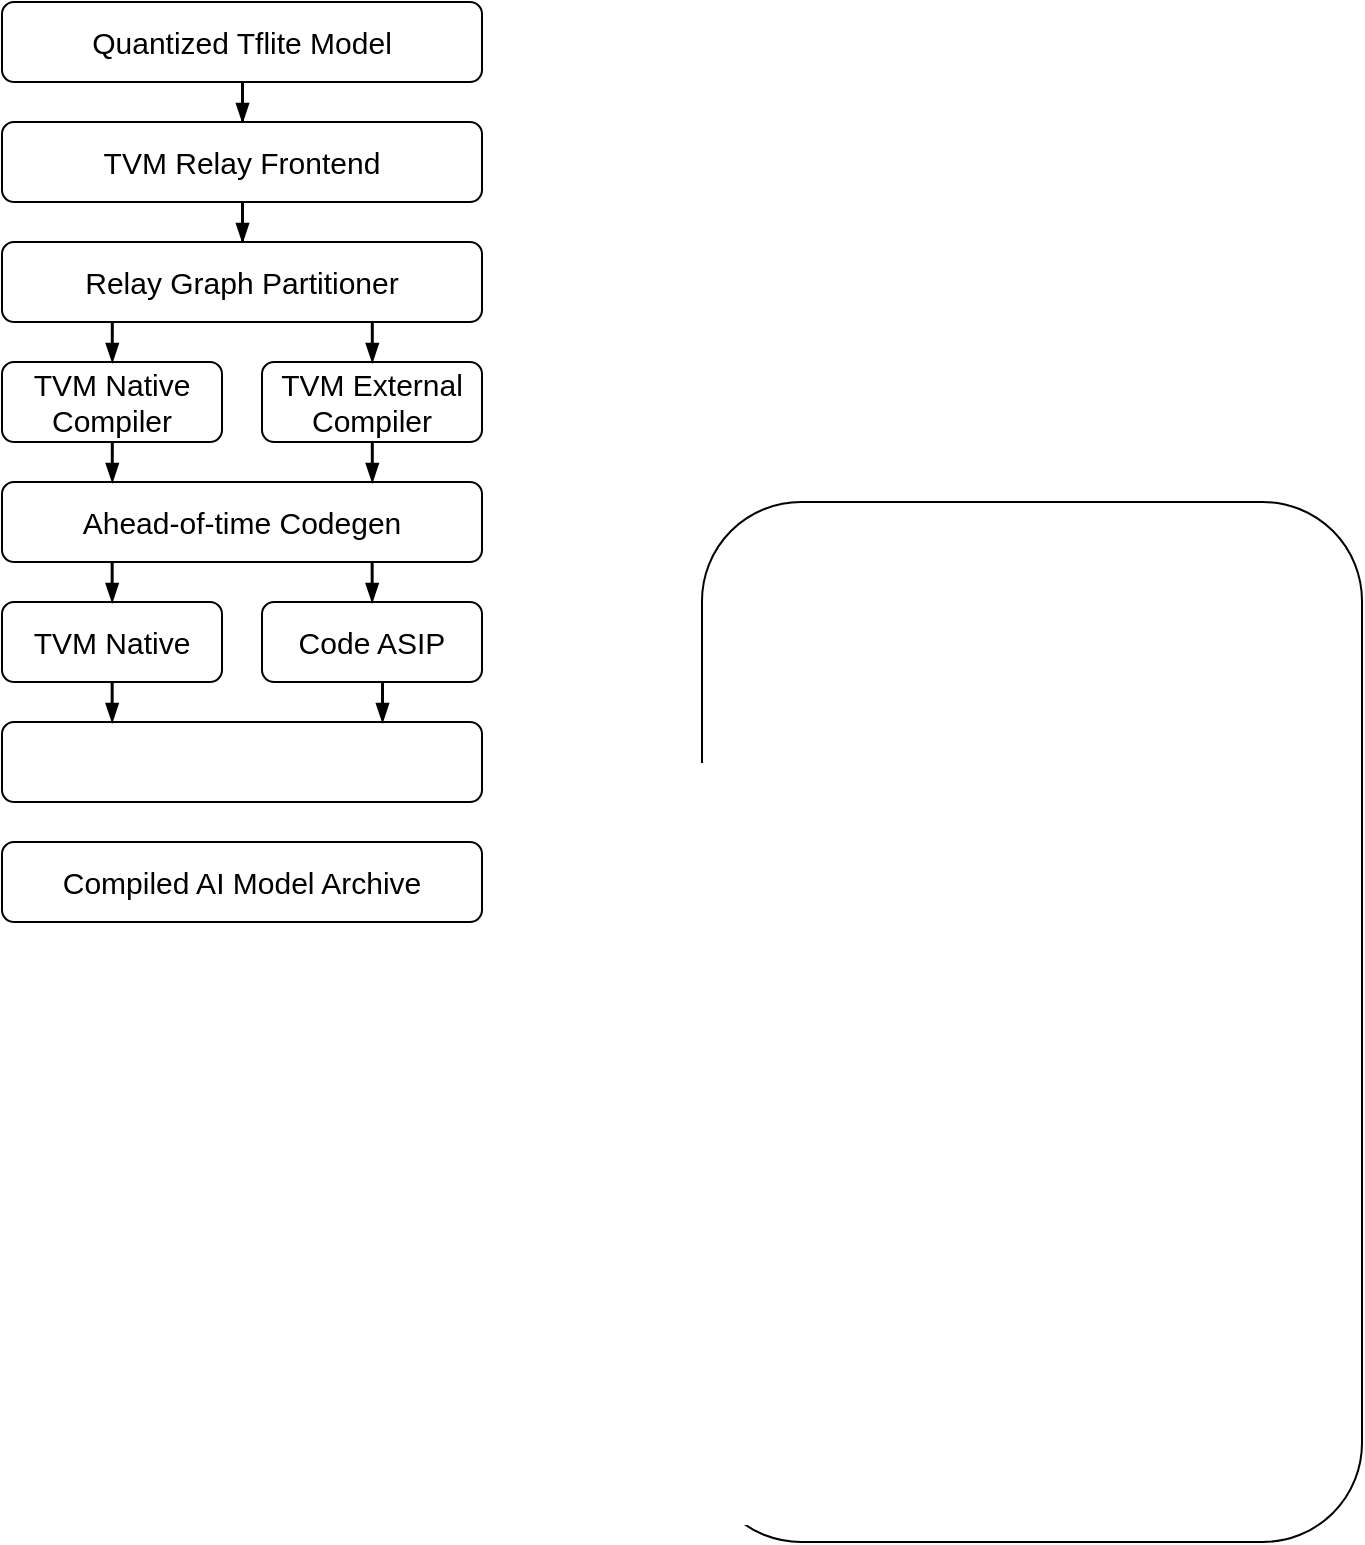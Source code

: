 <mxfile version="24.7.16">
  <diagram name="Trang-1" id="l03iws6UPXsPSPGAZeIM">
    <mxGraphModel dx="719" dy="1571" grid="1" gridSize="10" guides="1" tooltips="1" connect="1" arrows="1" fold="1" page="1" pageScale="1" pageWidth="827" pageHeight="1169" math="0" shadow="0">
      <root>
        <mxCell id="0" />
        <mxCell id="1" parent="0" />
        <mxCell id="2JOQaI9QGI236U2CI8z8-1" value="" style="rounded=1;whiteSpace=wrap;html=1;" vertex="1" parent="1">
          <mxGeometry x="590" y="50" width="330" height="520" as="geometry" />
        </mxCell>
        <mxCell id="2JOQaI9QGI236U2CI8z8-20" style="edgeStyle=orthogonalEdgeStyle;rounded=0;orthogonalLoop=1;jettySize=auto;html=1;entryX=0.5;entryY=0;entryDx=0;entryDy=0;endArrow=blockThin;endFill=1;strokeWidth=1.5;" edge="1" parent="1" source="2JOQaI9QGI236U2CI8z8-7" target="2JOQaI9QGI236U2CI8z8-11">
          <mxGeometry relative="1" as="geometry" />
        </mxCell>
        <mxCell id="2JOQaI9QGI236U2CI8z8-7" value="&lt;span style=&quot;font-size: 15px;&quot;&gt;Quantized Tflite Model&lt;/span&gt;" style="rounded=1;whiteSpace=wrap;html=1;" vertex="1" parent="1">
          <mxGeometry x="240" y="-200" width="240" height="40" as="geometry" />
        </mxCell>
        <mxCell id="2JOQaI9QGI236U2CI8z8-23" style="edgeStyle=orthogonalEdgeStyle;shape=connector;rounded=0;orthogonalLoop=1;jettySize=auto;html=1;entryX=0.5;entryY=0;entryDx=0;entryDy=0;strokeColor=default;align=center;verticalAlign=middle;fontFamily=Helvetica;fontSize=11;fontColor=default;labelBackgroundColor=default;endArrow=blockThin;endFill=1;strokeWidth=1.5;" edge="1" parent="1" source="2JOQaI9QGI236U2CI8z8-11" target="2JOQaI9QGI236U2CI8z8-12">
          <mxGeometry relative="1" as="geometry" />
        </mxCell>
        <mxCell id="2JOQaI9QGI236U2CI8z8-11" value="&lt;font style=&quot;font-size: 15px;&quot;&gt;TVM Relay Frontend&lt;/font&gt;" style="rounded=1;whiteSpace=wrap;html=1;" vertex="1" parent="1">
          <mxGeometry x="240" y="-140" width="240" height="40" as="geometry" />
        </mxCell>
        <mxCell id="2JOQaI9QGI236U2CI8z8-12" value="&lt;font style=&quot;font-size: 15px;&quot;&gt;Relay Graph Partitioner&lt;/font&gt;" style="rounded=1;whiteSpace=wrap;html=1;" vertex="1" parent="1">
          <mxGeometry x="240" y="-80" width="240" height="40" as="geometry" />
        </mxCell>
        <mxCell id="2JOQaI9QGI236U2CI8z8-13" value="&lt;font style=&quot;font-size: 15px;&quot;&gt;TVM Native&lt;br&gt;Compiler&lt;/font&gt;" style="rounded=1;whiteSpace=wrap;html=1;" vertex="1" parent="1">
          <mxGeometry x="240" y="-20" width="110" height="40" as="geometry" />
        </mxCell>
        <mxCell id="2JOQaI9QGI236U2CI8z8-14" value="&lt;font style=&quot;font-size: 15px;&quot;&gt;Ahead-of-time Codegen&lt;/font&gt;" style="rounded=1;whiteSpace=wrap;html=1;" vertex="1" parent="1">
          <mxGeometry x="240" y="40" width="240" height="40" as="geometry" />
        </mxCell>
        <mxCell id="2JOQaI9QGI236U2CI8z8-15" value="&lt;font style=&quot;font-size: 15px;&quot;&gt;Code ASIP&lt;/font&gt;" style="rounded=1;whiteSpace=wrap;html=1;" vertex="1" parent="1">
          <mxGeometry x="370" y="100" width="110" height="40" as="geometry" />
        </mxCell>
        <mxCell id="2JOQaI9QGI236U2CI8z8-16" value="" style="rounded=1;whiteSpace=wrap;html=1;" vertex="1" parent="1">
          <mxGeometry x="240" y="160" width="240" height="40" as="geometry" />
        </mxCell>
        <mxCell id="2JOQaI9QGI236U2CI8z8-17" value="&lt;font style=&quot;font-size: 15px;&quot;&gt;Compiled AI Model Archive&lt;/font&gt;" style="rounded=1;whiteSpace=wrap;html=1;" vertex="1" parent="1">
          <mxGeometry x="240" y="220" width="240" height="40" as="geometry" />
        </mxCell>
        <mxCell id="2JOQaI9QGI236U2CI8z8-18" value="&lt;font style=&quot;font-size: 15px;&quot;&gt;TVM External&lt;br&gt;Compiler&lt;/font&gt;" style="rounded=1;whiteSpace=wrap;html=1;" vertex="1" parent="1">
          <mxGeometry x="370" y="-20" width="110" height="40" as="geometry" />
        </mxCell>
        <mxCell id="2JOQaI9QGI236U2CI8z8-19" value="&lt;span style=&quot;font-size: 15px;&quot;&gt;TVM Native&lt;/span&gt;" style="rounded=1;whiteSpace=wrap;html=1;" vertex="1" parent="1">
          <mxGeometry x="240" y="100" width="110" height="40" as="geometry" />
        </mxCell>
        <mxCell id="2JOQaI9QGI236U2CI8z8-25" style="edgeStyle=orthogonalEdgeStyle;shape=connector;rounded=0;orthogonalLoop=1;jettySize=auto;html=1;entryX=0.5;entryY=0;entryDx=0;entryDy=0;strokeColor=default;align=center;verticalAlign=middle;fontFamily=Helvetica;fontSize=11;fontColor=default;labelBackgroundColor=default;endArrow=blockThin;endFill=1;strokeWidth=1.5;" edge="1" parent="1">
          <mxGeometry relative="1" as="geometry">
            <mxPoint x="424.9" y="-40" as="sourcePoint" />
            <mxPoint x="424.9" y="-20" as="targetPoint" />
          </mxGeometry>
        </mxCell>
        <mxCell id="2JOQaI9QGI236U2CI8z8-26" style="edgeStyle=orthogonalEdgeStyle;shape=connector;rounded=0;orthogonalLoop=1;jettySize=auto;html=1;entryX=0.5;entryY=0;entryDx=0;entryDy=0;strokeColor=default;align=center;verticalAlign=middle;fontFamily=Helvetica;fontSize=11;fontColor=default;labelBackgroundColor=default;endArrow=blockThin;endFill=1;strokeWidth=1.5;" edge="1" parent="1">
          <mxGeometry relative="1" as="geometry">
            <mxPoint x="294.9" y="-40" as="sourcePoint" />
            <mxPoint x="294.9" y="-20" as="targetPoint" />
          </mxGeometry>
        </mxCell>
        <mxCell id="2JOQaI9QGI236U2CI8z8-27" style="edgeStyle=orthogonalEdgeStyle;shape=connector;rounded=0;orthogonalLoop=1;jettySize=auto;html=1;entryX=0.5;entryY=0;entryDx=0;entryDy=0;strokeColor=default;align=center;verticalAlign=middle;fontFamily=Helvetica;fontSize=11;fontColor=default;labelBackgroundColor=default;endArrow=blockThin;endFill=1;strokeWidth=1.5;" edge="1" parent="1">
          <mxGeometry relative="1" as="geometry">
            <mxPoint x="294.9" y="20" as="sourcePoint" />
            <mxPoint x="294.9" y="40" as="targetPoint" />
          </mxGeometry>
        </mxCell>
        <mxCell id="2JOQaI9QGI236U2CI8z8-28" style="edgeStyle=orthogonalEdgeStyle;shape=connector;rounded=0;orthogonalLoop=1;jettySize=auto;html=1;entryX=0.5;entryY=0;entryDx=0;entryDy=0;strokeColor=default;align=center;verticalAlign=middle;fontFamily=Helvetica;fontSize=11;fontColor=default;labelBackgroundColor=default;endArrow=blockThin;endFill=1;strokeWidth=1.5;" edge="1" parent="1">
          <mxGeometry relative="1" as="geometry">
            <mxPoint x="424.9" y="20" as="sourcePoint" />
            <mxPoint x="424.9" y="40" as="targetPoint" />
          </mxGeometry>
        </mxCell>
        <mxCell id="2JOQaI9QGI236U2CI8z8-29" style="edgeStyle=orthogonalEdgeStyle;shape=connector;rounded=0;orthogonalLoop=1;jettySize=auto;html=1;entryX=0.5;entryY=0;entryDx=0;entryDy=0;strokeColor=default;align=center;verticalAlign=middle;fontFamily=Helvetica;fontSize=11;fontColor=default;labelBackgroundColor=default;endArrow=blockThin;endFill=1;strokeWidth=1.5;" edge="1" parent="1">
          <mxGeometry relative="1" as="geometry">
            <mxPoint x="424.83" y="80" as="sourcePoint" />
            <mxPoint x="424.83" y="100" as="targetPoint" />
          </mxGeometry>
        </mxCell>
        <mxCell id="2JOQaI9QGI236U2CI8z8-30" style="edgeStyle=orthogonalEdgeStyle;shape=connector;rounded=0;orthogonalLoop=1;jettySize=auto;html=1;entryX=0.5;entryY=0;entryDx=0;entryDy=0;strokeColor=default;align=center;verticalAlign=middle;fontFamily=Helvetica;fontSize=11;fontColor=default;labelBackgroundColor=default;endArrow=blockThin;endFill=1;strokeWidth=1.5;" edge="1" parent="1">
          <mxGeometry relative="1" as="geometry">
            <mxPoint x="294.83" y="80" as="sourcePoint" />
            <mxPoint x="294.83" y="100" as="targetPoint" />
          </mxGeometry>
        </mxCell>
        <mxCell id="2JOQaI9QGI236U2CI8z8-31" style="edgeStyle=orthogonalEdgeStyle;shape=connector;rounded=0;orthogonalLoop=1;jettySize=auto;html=1;entryX=0.5;entryY=0;entryDx=0;entryDy=0;strokeColor=default;align=center;verticalAlign=middle;fontFamily=Helvetica;fontSize=11;fontColor=default;labelBackgroundColor=default;endArrow=blockThin;endFill=1;strokeWidth=1.5;" edge="1" parent="1">
          <mxGeometry relative="1" as="geometry">
            <mxPoint x="294.83" y="140" as="sourcePoint" />
            <mxPoint x="294.83" y="160" as="targetPoint" />
          </mxGeometry>
        </mxCell>
        <mxCell id="2JOQaI9QGI236U2CI8z8-32" style="edgeStyle=orthogonalEdgeStyle;shape=connector;rounded=0;orthogonalLoop=1;jettySize=auto;html=1;entryX=0.5;entryY=0;entryDx=0;entryDy=0;strokeColor=default;align=center;verticalAlign=middle;fontFamily=Helvetica;fontSize=11;fontColor=default;labelBackgroundColor=default;endArrow=blockThin;endFill=1;strokeWidth=1.5;" edge="1" parent="1">
          <mxGeometry relative="1" as="geometry">
            <mxPoint x="430" y="140" as="sourcePoint" />
            <mxPoint x="430" y="160" as="targetPoint" />
          </mxGeometry>
        </mxCell>
      </root>
    </mxGraphModel>
  </diagram>
</mxfile>
